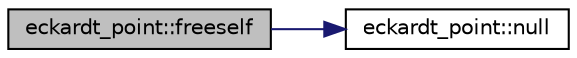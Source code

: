 digraph "eckardt_point::freeself"
{
  edge [fontname="Helvetica",fontsize="10",labelfontname="Helvetica",labelfontsize="10"];
  node [fontname="Helvetica",fontsize="10",shape=record];
  rankdir="LR";
  Node7 [label="eckardt_point::freeself",height=0.2,width=0.4,color="black", fillcolor="grey75", style="filled", fontcolor="black"];
  Node7 -> Node8 [color="midnightblue",fontsize="10",style="solid",fontname="Helvetica"];
  Node8 [label="eckardt_point::null",height=0.2,width=0.4,color="black", fillcolor="white", style="filled",URL="$d6/d2e/classeckardt__point.html#af6996611233582f1c94d5226a34c59e3"];
}
